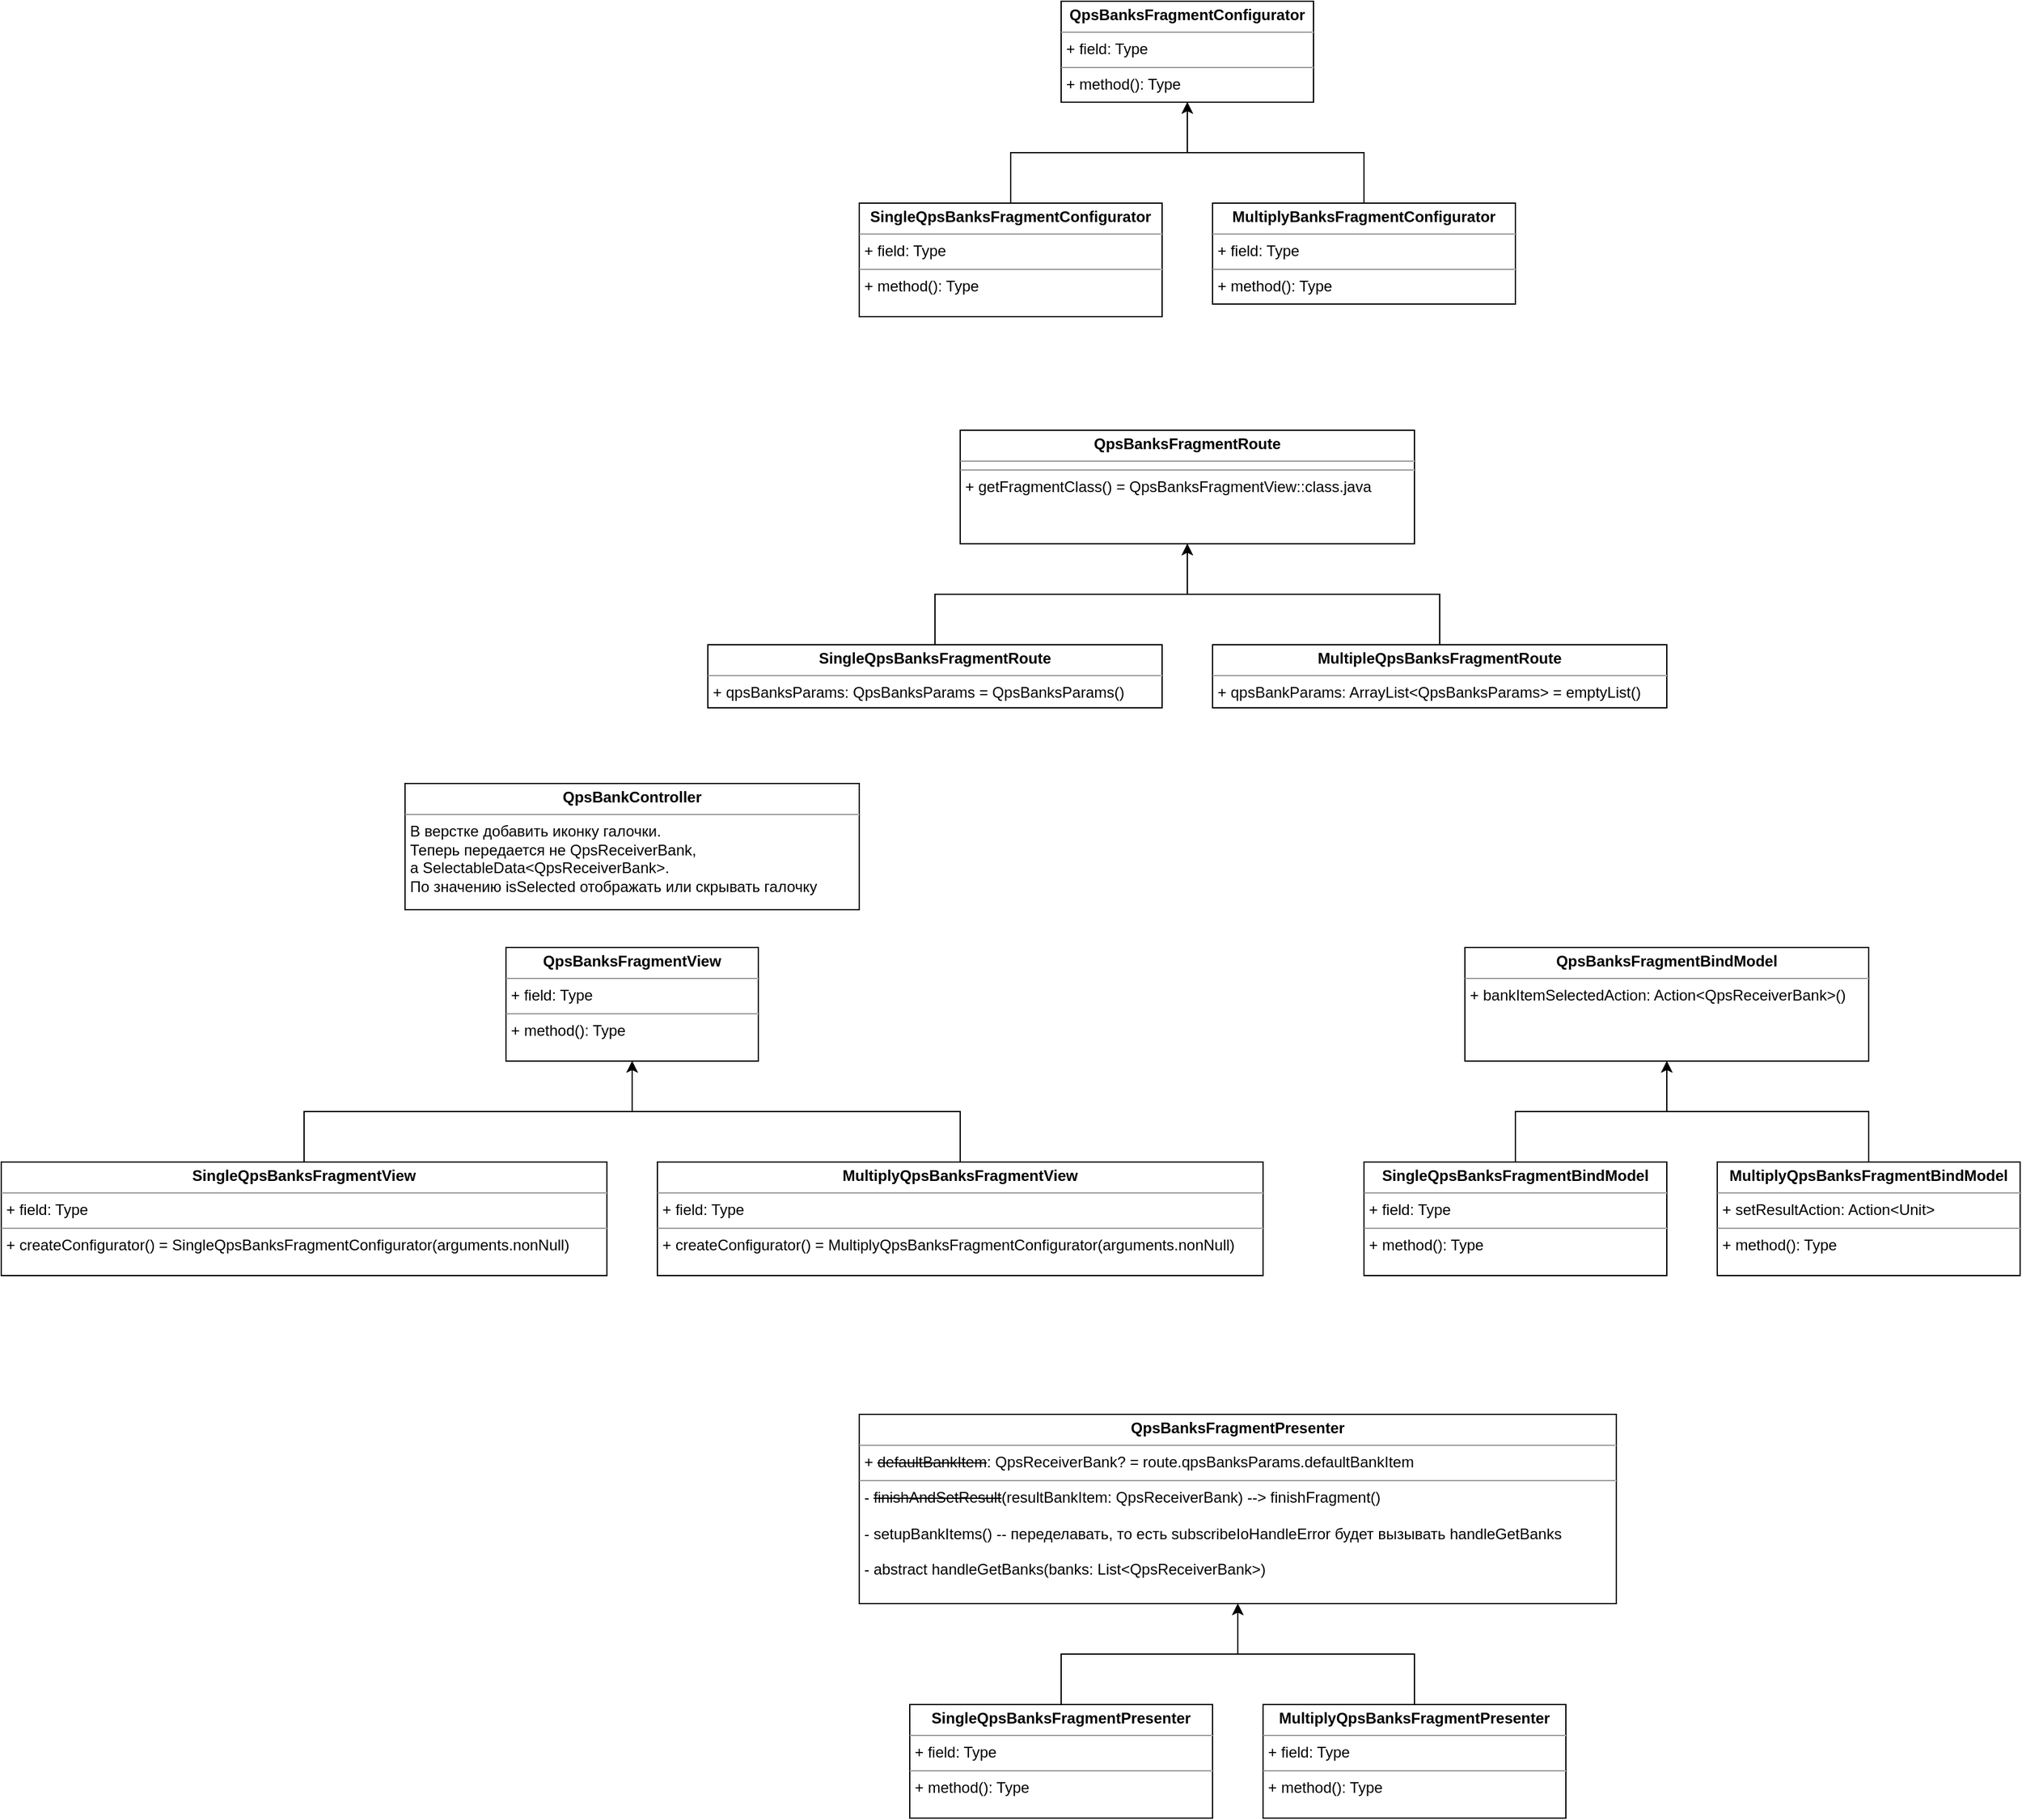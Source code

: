 <mxfile version="15.6.8" type="github">
  <diagram id="r8R11DE93iB3vhH_Gn6m" name="Page-1">
    <mxGraphModel dx="4405" dy="3030" grid="1" gridSize="10" guides="1" tooltips="1" connect="1" arrows="1" fold="1" page="1" pageScale="1" pageWidth="850" pageHeight="1100" math="0" shadow="0">
      <root>
        <mxCell id="0" />
        <mxCell id="1" parent="0" />
        <mxCell id="GFjxQB8X3qzK79HojOMt-1" value="&lt;p style=&quot;margin: 0px ; margin-top: 4px ; text-align: center&quot;&gt;&lt;b&gt;QpsBanksFragmentView&lt;/b&gt;&lt;/p&gt;&lt;hr size=&quot;1&quot;&gt;&lt;p style=&quot;margin: 0px ; margin-left: 4px&quot;&gt;+ field: Type&lt;br&gt;&lt;/p&gt;&lt;hr size=&quot;1&quot;&gt;&lt;p style=&quot;margin: 0px ; margin-left: 4px&quot;&gt;+ method(): Type&lt;/p&gt;" style="verticalAlign=top;align=left;overflow=fill;fontSize=12;fontFamily=Helvetica;html=1;" vertex="1" parent="1">
          <mxGeometry x="-280" y="350" width="200" height="90" as="geometry" />
        </mxCell>
        <mxCell id="GFjxQB8X3qzK79HojOMt-2" value="&lt;p style=&quot;margin: 0px ; margin-top: 4px ; text-align: center&quot;&gt;&lt;b&gt;QpsBanksFragmentBindModel&lt;/b&gt;&lt;/p&gt;&lt;hr size=&quot;1&quot;&gt;&lt;p style=&quot;margin: 0px ; margin-left: 4px&quot;&gt;+ bankItemSelectedAction: Action&amp;lt;QpsReceiverBank&amp;gt;()&lt;/p&gt;" style="verticalAlign=top;align=left;overflow=fill;fontSize=12;fontFamily=Helvetica;html=1;" vertex="1" parent="1">
          <mxGeometry x="480" y="350" width="320" height="90" as="geometry" />
        </mxCell>
        <mxCell id="GFjxQB8X3qzK79HojOMt-3" value="&lt;p style=&quot;margin: 0px ; margin-top: 4px ; text-align: center&quot;&gt;&lt;b&gt;QpsBanksFragmentRoute&lt;/b&gt;&lt;/p&gt;&lt;hr size=&quot;1&quot;&gt;&lt;hr size=&quot;1&quot;&gt;&lt;p style=&quot;margin: 0px ; margin-left: 4px&quot;&gt;+ getFragmentClass() = QpsBanksFragmentView::class.java&lt;/p&gt;" style="verticalAlign=top;align=left;overflow=fill;fontSize=12;fontFamily=Helvetica;html=1;" vertex="1" parent="1">
          <mxGeometry x="80" y="-60" width="360" height="90" as="geometry" />
        </mxCell>
        <mxCell id="GFjxQB8X3qzK79HojOMt-4" value="&lt;p style=&quot;margin: 0px ; margin-top: 4px ; text-align: center&quot;&gt;&lt;b&gt;QpsBanksFragmentPresenter&lt;/b&gt;&lt;/p&gt;&lt;hr size=&quot;1&quot;&gt;&lt;p style=&quot;margin: 0px ; margin-left: 4px&quot;&gt;+ &lt;strike&gt;defaultBankItem&lt;/strike&gt;: QpsReceiverBank? = route.qpsBanksParams.defaultBankItem&lt;/p&gt;&lt;hr size=&quot;1&quot;&gt;&lt;p style=&quot;margin: 0px ; margin-left: 4px&quot;&gt;- &lt;strike&gt;finishAndSetResult&lt;/strike&gt;(resultBankItem: QpsReceiverBank) --&amp;gt; finishFragment()&lt;br&gt;&lt;br&gt;- setupBankItems() -- переделавать, то есть subscribeIoHandleError будет вызывать handleGetBanks&lt;br&gt;&lt;br&gt;- abstract handleGetBanks(banks: List&amp;lt;QpsReceiverBank&amp;gt;)&lt;/p&gt;" style="verticalAlign=top;align=left;overflow=fill;fontSize=12;fontFamily=Helvetica;html=1;" vertex="1" parent="1">
          <mxGeometry y="720" width="600" height="150" as="geometry" />
        </mxCell>
        <mxCell id="GFjxQB8X3qzK79HojOMt-7" style="edgeStyle=orthogonalEdgeStyle;rounded=0;orthogonalLoop=1;jettySize=auto;html=1;entryX=0.5;entryY=1;entryDx=0;entryDy=0;" edge="1" parent="1" source="GFjxQB8X3qzK79HojOMt-5" target="GFjxQB8X3qzK79HojOMt-1">
          <mxGeometry relative="1" as="geometry" />
        </mxCell>
        <mxCell id="GFjxQB8X3qzK79HojOMt-5" value="&lt;p style=&quot;margin: 0px ; margin-top: 4px ; text-align: center&quot;&gt;&lt;b&gt;SingleQpsBanksFragmentView&lt;/b&gt;&lt;/p&gt;&lt;hr size=&quot;1&quot;&gt;&lt;p style=&quot;margin: 0px ; margin-left: 4px&quot;&gt;+ field: Type&lt;/p&gt;&lt;hr size=&quot;1&quot;&gt;&lt;p style=&quot;margin: 0px ; margin-left: 4px&quot;&gt;+ createConfigurator() = SingleQpsBanksFragmentConfigurator(arguments.nonNull)&lt;/p&gt;" style="verticalAlign=top;align=left;overflow=fill;fontSize=12;fontFamily=Helvetica;html=1;" vertex="1" parent="1">
          <mxGeometry x="-680" y="520" width="480" height="90" as="geometry" />
        </mxCell>
        <mxCell id="GFjxQB8X3qzK79HojOMt-8" value="&lt;p style=&quot;margin: 0px ; margin-top: 4px ; text-align: center&quot;&gt;&lt;b&gt;QpsBankController&lt;/b&gt;&lt;/p&gt;&lt;hr size=&quot;1&quot;&gt;&lt;p style=&quot;margin: 0px ; margin-left: 4px&quot;&gt;В верстке добавить иконку галочки.&lt;/p&gt;&lt;p style=&quot;margin: 0px ; margin-left: 4px&quot;&gt;Теперь передается не QpsReceiverBank, &lt;br&gt;&lt;/p&gt;&lt;p style=&quot;margin: 0px ; margin-left: 4px&quot;&gt;а SelectableData&amp;lt;QpsReceiverBank&amp;gt;. &lt;br&gt;&lt;/p&gt;&lt;p style=&quot;margin: 0px ; margin-left: 4px&quot;&gt;По значению isSelected отображать или скрывать галочку&lt;br&gt;&lt;/p&gt;" style="verticalAlign=top;align=left;overflow=fill;fontSize=12;fontFamily=Helvetica;html=1;" vertex="1" parent="1">
          <mxGeometry x="-360" y="220" width="360" height="100" as="geometry" />
        </mxCell>
        <mxCell id="GFjxQB8X3qzK79HojOMt-10" style="edgeStyle=orthogonalEdgeStyle;rounded=0;orthogonalLoop=1;jettySize=auto;html=1;entryX=0.5;entryY=1;entryDx=0;entryDy=0;" edge="1" parent="1" source="GFjxQB8X3qzK79HojOMt-9" target="GFjxQB8X3qzK79HojOMt-3">
          <mxGeometry relative="1" as="geometry" />
        </mxCell>
        <mxCell id="GFjxQB8X3qzK79HojOMt-9" value="&lt;p style=&quot;margin: 0px ; margin-top: 4px ; text-align: center&quot;&gt;&lt;b&gt;SingleQpsBanksFragmentRoute&lt;/b&gt;&lt;/p&gt;&lt;hr size=&quot;1&quot;&gt;&lt;p style=&quot;margin: 0px ; margin-left: 4px&quot;&gt;+ qpsBanksParams: QpsBanksParams = QpsBanksParams()&lt;/p&gt;&lt;hr size=&quot;1&quot;&gt;" style="verticalAlign=top;align=left;overflow=fill;fontSize=12;fontFamily=Helvetica;html=1;" vertex="1" parent="1">
          <mxGeometry x="-120" y="110" width="360" height="50" as="geometry" />
        </mxCell>
        <mxCell id="GFjxQB8X3qzK79HojOMt-12" style="edgeStyle=orthogonalEdgeStyle;rounded=0;orthogonalLoop=1;jettySize=auto;html=1;entryX=0.5;entryY=1;entryDx=0;entryDy=0;" edge="1" parent="1" source="GFjxQB8X3qzK79HojOMt-11" target="GFjxQB8X3qzK79HojOMt-3">
          <mxGeometry relative="1" as="geometry" />
        </mxCell>
        <mxCell id="GFjxQB8X3qzK79HojOMt-11" value="&lt;p style=&quot;margin: 0px ; margin-top: 4px ; text-align: center&quot;&gt;&lt;b&gt;MultipleQpsBanksFragmentRoute&lt;/b&gt;&lt;/p&gt;&lt;hr size=&quot;1&quot;&gt;&lt;p style=&quot;margin: 0px ; margin-left: 4px&quot;&gt;+ qpsBankParams: ArrayList&amp;lt;QpsBanksParams&amp;gt; = emptyList()&lt;br&gt;&lt;/p&gt;" style="verticalAlign=top;align=left;overflow=fill;fontSize=12;fontFamily=Helvetica;html=1;" vertex="1" parent="1">
          <mxGeometry x="280" y="110" width="360" height="50" as="geometry" />
        </mxCell>
        <mxCell id="GFjxQB8X3qzK79HojOMt-14" style="edgeStyle=orthogonalEdgeStyle;rounded=0;orthogonalLoop=1;jettySize=auto;html=1;entryX=0.5;entryY=1;entryDx=0;entryDy=0;" edge="1" parent="1" source="GFjxQB8X3qzK79HojOMt-13" target="GFjxQB8X3qzK79HojOMt-4">
          <mxGeometry relative="1" as="geometry" />
        </mxCell>
        <mxCell id="GFjxQB8X3qzK79HojOMt-13" value="&lt;p style=&quot;margin: 0px ; margin-top: 4px ; text-align: center&quot;&gt;&lt;b&gt;SingleQpsBanksFragmentPresenter&lt;/b&gt;&lt;/p&gt;&lt;hr size=&quot;1&quot;&gt;&lt;p style=&quot;margin: 0px ; margin-left: 4px&quot;&gt;+ field: Type&lt;/p&gt;&lt;hr size=&quot;1&quot;&gt;&lt;p style=&quot;margin: 0px ; margin-left: 4px&quot;&gt;+ method(): Type&lt;/p&gt;" style="verticalAlign=top;align=left;overflow=fill;fontSize=12;fontFamily=Helvetica;html=1;" vertex="1" parent="1">
          <mxGeometry x="40" y="950" width="240" height="90" as="geometry" />
        </mxCell>
        <mxCell id="GFjxQB8X3qzK79HojOMt-16" style="edgeStyle=orthogonalEdgeStyle;rounded=0;orthogonalLoop=1;jettySize=auto;html=1;entryX=0.5;entryY=1;entryDx=0;entryDy=0;" edge="1" parent="1" source="GFjxQB8X3qzK79HojOMt-15" target="GFjxQB8X3qzK79HojOMt-4">
          <mxGeometry relative="1" as="geometry" />
        </mxCell>
        <mxCell id="GFjxQB8X3qzK79HojOMt-15" value="&lt;p style=&quot;margin: 0px ; margin-top: 4px ; text-align: center&quot;&gt;&lt;b&gt;MultiplyQpsBanksFragmentPresenter&lt;/b&gt;&lt;/p&gt;&lt;hr size=&quot;1&quot;&gt;&lt;p style=&quot;margin: 0px ; margin-left: 4px&quot;&gt;+ field: Type&lt;/p&gt;&lt;hr size=&quot;1&quot;&gt;&lt;p style=&quot;margin: 0px ; margin-left: 4px&quot;&gt;+ method(): Type&lt;/p&gt;" style="verticalAlign=top;align=left;overflow=fill;fontSize=12;fontFamily=Helvetica;html=1;" vertex="1" parent="1">
          <mxGeometry x="320" y="950" width="240" height="90" as="geometry" />
        </mxCell>
        <mxCell id="GFjxQB8X3qzK79HojOMt-18" style="edgeStyle=orthogonalEdgeStyle;rounded=0;orthogonalLoop=1;jettySize=auto;html=1;entryX=0.5;entryY=1;entryDx=0;entryDy=0;" edge="1" parent="1" source="GFjxQB8X3qzK79HojOMt-17" target="GFjxQB8X3qzK79HojOMt-1">
          <mxGeometry relative="1" as="geometry" />
        </mxCell>
        <mxCell id="GFjxQB8X3qzK79HojOMt-17" value="&lt;p style=&quot;margin: 0px ; margin-top: 4px ; text-align: center&quot;&gt;&lt;b&gt;MultiplyQpsBanksFragmentView&lt;/b&gt;&lt;/p&gt;&lt;hr size=&quot;1&quot;&gt;&lt;p style=&quot;margin: 0px ; margin-left: 4px&quot;&gt;+ field: Type&lt;/p&gt;&lt;hr size=&quot;1&quot;&gt;&lt;p style=&quot;margin: 0px ; margin-left: 4px&quot;&gt;+ createConfigurator() = MultiplyQpsBanksFragmentConfigurator(arguments.nonNull)&lt;/p&gt;" style="verticalAlign=top;align=left;overflow=fill;fontSize=12;fontFamily=Helvetica;html=1;" vertex="1" parent="1">
          <mxGeometry x="-160" y="520" width="480" height="90" as="geometry" />
        </mxCell>
        <mxCell id="GFjxQB8X3qzK79HojOMt-21" style="edgeStyle=orthogonalEdgeStyle;rounded=0;orthogonalLoop=1;jettySize=auto;html=1;entryX=0.5;entryY=1;entryDx=0;entryDy=0;" edge="1" parent="1" source="GFjxQB8X3qzK79HojOMt-19" target="GFjxQB8X3qzK79HojOMt-2">
          <mxGeometry relative="1" as="geometry" />
        </mxCell>
        <mxCell id="GFjxQB8X3qzK79HojOMt-19" value="&lt;p style=&quot;margin: 0px ; margin-top: 4px ; text-align: center&quot;&gt;&lt;b&gt;SingleQpsBanksFragmentBindModel&lt;/b&gt;&lt;/p&gt;&lt;hr size=&quot;1&quot;&gt;&lt;p style=&quot;margin: 0px ; margin-left: 4px&quot;&gt;+ field: Type&lt;/p&gt;&lt;hr size=&quot;1&quot;&gt;&lt;p style=&quot;margin: 0px ; margin-left: 4px&quot;&gt;+ method(): Type&lt;/p&gt;" style="verticalAlign=top;align=left;overflow=fill;fontSize=12;fontFamily=Helvetica;html=1;" vertex="1" parent="1">
          <mxGeometry x="400" y="520" width="240" height="90" as="geometry" />
        </mxCell>
        <mxCell id="GFjxQB8X3qzK79HojOMt-22" style="edgeStyle=orthogonalEdgeStyle;rounded=0;orthogonalLoop=1;jettySize=auto;html=1;entryX=0.5;entryY=1;entryDx=0;entryDy=0;" edge="1" parent="1" source="GFjxQB8X3qzK79HojOMt-20" target="GFjxQB8X3qzK79HojOMt-2">
          <mxGeometry relative="1" as="geometry" />
        </mxCell>
        <mxCell id="GFjxQB8X3qzK79HojOMt-20" value="&lt;p style=&quot;margin: 0px ; margin-top: 4px ; text-align: center&quot;&gt;&lt;b&gt;MultiplyQpsBanksFragmentBindModel&lt;/b&gt;&lt;/p&gt;&lt;hr size=&quot;1&quot;&gt;&lt;p style=&quot;margin: 0px ; margin-left: 4px&quot;&gt;+ setResultAction: Action&amp;lt;Unit&amp;gt;&lt;/p&gt;&lt;hr size=&quot;1&quot;&gt;&lt;p style=&quot;margin: 0px ; margin-left: 4px&quot;&gt;+ method(): Type&lt;/p&gt;" style="verticalAlign=top;align=left;overflow=fill;fontSize=12;fontFamily=Helvetica;html=1;" vertex="1" parent="1">
          <mxGeometry x="680" y="520" width="240" height="90" as="geometry" />
        </mxCell>
        <mxCell id="GFjxQB8X3qzK79HojOMt-23" value="&lt;p style=&quot;margin: 0px ; margin-top: 4px ; text-align: center&quot;&gt;&lt;b&gt;QpsBanksFragmentConfigurator&lt;/b&gt;&lt;/p&gt;&lt;hr size=&quot;1&quot;&gt;&lt;p style=&quot;margin: 0px ; margin-left: 4px&quot;&gt;+ field: Type&lt;/p&gt;&lt;hr size=&quot;1&quot;&gt;&lt;p style=&quot;margin: 0px ; margin-left: 4px&quot;&gt;+ method(): Type&lt;/p&gt;" style="verticalAlign=top;align=left;overflow=fill;fontSize=12;fontFamily=Helvetica;html=1;" vertex="1" parent="1">
          <mxGeometry x="160" y="-400" width="200" height="80" as="geometry" />
        </mxCell>
        <mxCell id="GFjxQB8X3qzK79HojOMt-26" style="edgeStyle=orthogonalEdgeStyle;rounded=0;orthogonalLoop=1;jettySize=auto;html=1;entryX=0.5;entryY=1;entryDx=0;entryDy=0;" edge="1" parent="1" source="GFjxQB8X3qzK79HojOMt-24" target="GFjxQB8X3qzK79HojOMt-23">
          <mxGeometry relative="1" as="geometry" />
        </mxCell>
        <mxCell id="GFjxQB8X3qzK79HojOMt-24" value="&lt;p style=&quot;margin: 0px ; margin-top: 4px ; text-align: center&quot;&gt;&lt;b&gt;SingleQpsBanksFragmentConfigurator&lt;/b&gt;&lt;/p&gt;&lt;hr size=&quot;1&quot;&gt;&lt;p style=&quot;margin: 0px ; margin-left: 4px&quot;&gt;+ field: Type&lt;/p&gt;&lt;hr size=&quot;1&quot;&gt;&lt;p style=&quot;margin: 0px ; margin-left: 4px&quot;&gt;+ method(): Type&lt;/p&gt;" style="verticalAlign=top;align=left;overflow=fill;fontSize=12;fontFamily=Helvetica;html=1;" vertex="1" parent="1">
          <mxGeometry y="-240" width="240" height="90" as="geometry" />
        </mxCell>
        <mxCell id="GFjxQB8X3qzK79HojOMt-27" style="edgeStyle=orthogonalEdgeStyle;rounded=0;orthogonalLoop=1;jettySize=auto;html=1;entryX=0.5;entryY=1;entryDx=0;entryDy=0;" edge="1" parent="1" source="GFjxQB8X3qzK79HojOMt-25" target="GFjxQB8X3qzK79HojOMt-23">
          <mxGeometry relative="1" as="geometry" />
        </mxCell>
        <mxCell id="GFjxQB8X3qzK79HojOMt-25" value="&lt;p style=&quot;margin: 0px ; margin-top: 4px ; text-align: center&quot;&gt;&lt;b&gt;MultiplyBanksFragmentConfigurator&lt;/b&gt;&lt;/p&gt;&lt;hr size=&quot;1&quot;&gt;&lt;p style=&quot;margin: 0px ; margin-left: 4px&quot;&gt;+ field: Type&lt;/p&gt;&lt;hr size=&quot;1&quot;&gt;&lt;p style=&quot;margin: 0px ; margin-left: 4px&quot;&gt;+ method(): Type&lt;/p&gt;" style="verticalAlign=top;align=left;overflow=fill;fontSize=12;fontFamily=Helvetica;html=1;" vertex="1" parent="1">
          <mxGeometry x="280" y="-240" width="240" height="80" as="geometry" />
        </mxCell>
      </root>
    </mxGraphModel>
  </diagram>
</mxfile>
